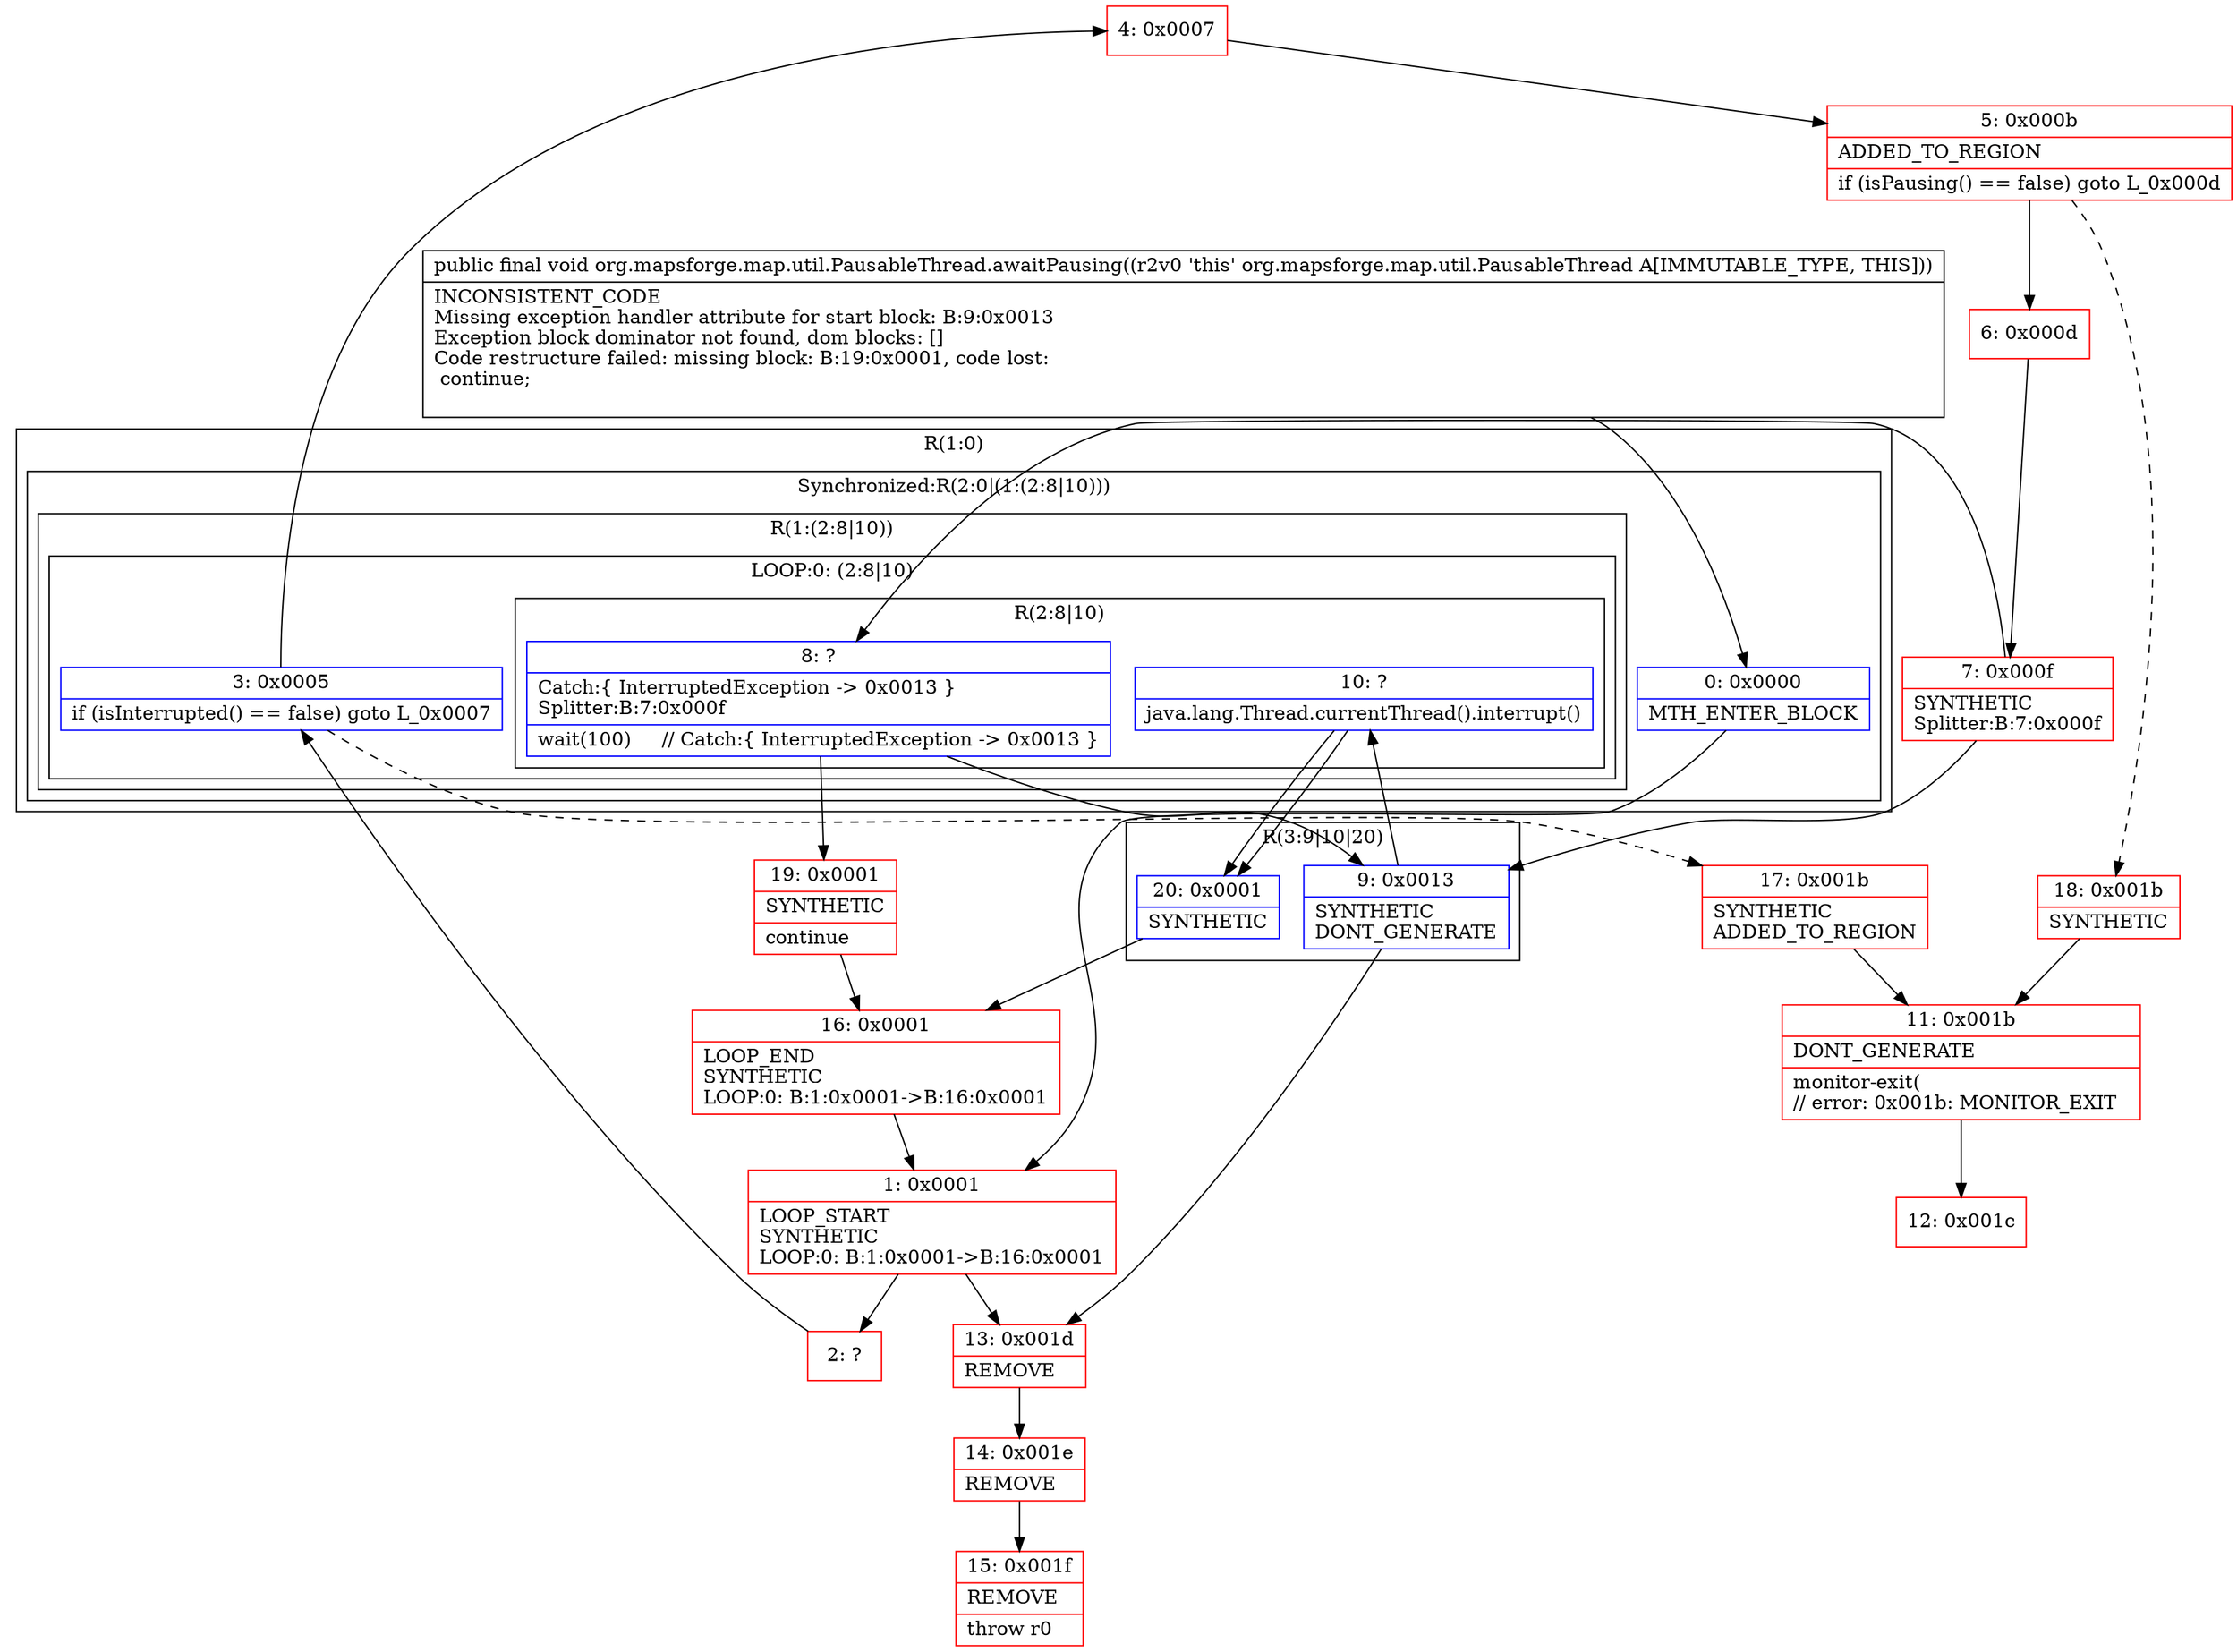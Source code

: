 digraph "CFG fororg.mapsforge.map.util.PausableThread.awaitPausing()V" {
subgraph cluster_Region_499562165 {
label = "R(1:0)";
node [shape=record,color=blue];
subgraph cluster_SynchronizedRegion_1474413812 {
label = "Synchronized:R(2:0|(1:(2:8|10)))";
node [shape=record,color=blue];
Node_0 [shape=record,label="{0\:\ 0x0000|MTH_ENTER_BLOCK\l}"];
subgraph cluster_Region_355907385 {
label = "R(1:(2:8|10))";
node [shape=record,color=blue];
subgraph cluster_LoopRegion_453620824 {
label = "LOOP:0: (2:8|10)";
node [shape=record,color=blue];
Node_3 [shape=record,label="{3\:\ 0x0005|if (isInterrupted() == false) goto L_0x0007\l}"];
subgraph cluster_Region_869452434 {
label = "R(2:8|10)";
node [shape=record,color=blue];
Node_8 [shape=record,label="{8\:\ ?|Catch:\{ InterruptedException \-\> 0x0013 \}\lSplitter:B:7:0x000f\l|wait(100)     \/\/ Catch:\{ InterruptedException \-\> 0x0013 \}\l}"];
Node_10 [shape=record,label="{10\:\ ?|java.lang.Thread.currentThread().interrupt()\l}"];
}
}
}
}
}
subgraph cluster_Region_1783459448 {
label = "R(3:9|10|20)";
node [shape=record,color=blue];
Node_9 [shape=record,label="{9\:\ 0x0013|SYNTHETIC\lDONT_GENERATE\l}"];
Node_10 [shape=record,label="{10\:\ ?|java.lang.Thread.currentThread().interrupt()\l}"];
Node_20 [shape=record,label="{20\:\ 0x0001|SYNTHETIC\l}"];
}
Node_1 [shape=record,color=red,label="{1\:\ 0x0001|LOOP_START\lSYNTHETIC\lLOOP:0: B:1:0x0001\-\>B:16:0x0001\l}"];
Node_2 [shape=record,color=red,label="{2\:\ ?}"];
Node_4 [shape=record,color=red,label="{4\:\ 0x0007}"];
Node_5 [shape=record,color=red,label="{5\:\ 0x000b|ADDED_TO_REGION\l|if (isPausing() == false) goto L_0x000d\l}"];
Node_6 [shape=record,color=red,label="{6\:\ 0x000d}"];
Node_7 [shape=record,color=red,label="{7\:\ 0x000f|SYNTHETIC\lSplitter:B:7:0x000f\l}"];
Node_11 [shape=record,color=red,label="{11\:\ 0x001b|DONT_GENERATE\l|monitor\-exit(\l\/\/ error: 0x001b: MONITOR_EXIT  \l}"];
Node_12 [shape=record,color=red,label="{12\:\ 0x001c}"];
Node_13 [shape=record,color=red,label="{13\:\ 0x001d|REMOVE\l}"];
Node_14 [shape=record,color=red,label="{14\:\ 0x001e|REMOVE\l}"];
Node_15 [shape=record,color=red,label="{15\:\ 0x001f|REMOVE\l|throw r0\l}"];
Node_16 [shape=record,color=red,label="{16\:\ 0x0001|LOOP_END\lSYNTHETIC\lLOOP:0: B:1:0x0001\-\>B:16:0x0001\l}"];
Node_17 [shape=record,color=red,label="{17\:\ 0x001b|SYNTHETIC\lADDED_TO_REGION\l}"];
Node_18 [shape=record,color=red,label="{18\:\ 0x001b|SYNTHETIC\l}"];
Node_19 [shape=record,color=red,label="{19\:\ 0x0001|SYNTHETIC\l|continue\l}"];
MethodNode[shape=record,label="{public final void org.mapsforge.map.util.PausableThread.awaitPausing((r2v0 'this' org.mapsforge.map.util.PausableThread A[IMMUTABLE_TYPE, THIS]))  | INCONSISTENT_CODE\lMissing exception handler attribute for start block: B:9:0x0013\lException block dominator not found, dom blocks: []\lCode restructure failed: missing block: B:19:0x0001, code lost:\l    continue;\l\l}"];
MethodNode -> Node_0;
Node_0 -> Node_1;
Node_3 -> Node_4;
Node_3 -> Node_17[style=dashed];
Node_8 -> Node_9;
Node_8 -> Node_19;
Node_10 -> Node_20;
Node_9 -> Node_10;
Node_9 -> Node_13;
Node_10 -> Node_20;
Node_20 -> Node_16;
Node_1 -> Node_2;
Node_1 -> Node_13;
Node_2 -> Node_3;
Node_4 -> Node_5;
Node_5 -> Node_6;
Node_5 -> Node_18[style=dashed];
Node_6 -> Node_7;
Node_7 -> Node_8;
Node_7 -> Node_9;
Node_11 -> Node_12;
Node_13 -> Node_14;
Node_14 -> Node_15;
Node_16 -> Node_1;
Node_17 -> Node_11;
Node_18 -> Node_11;
Node_19 -> Node_16;
}

